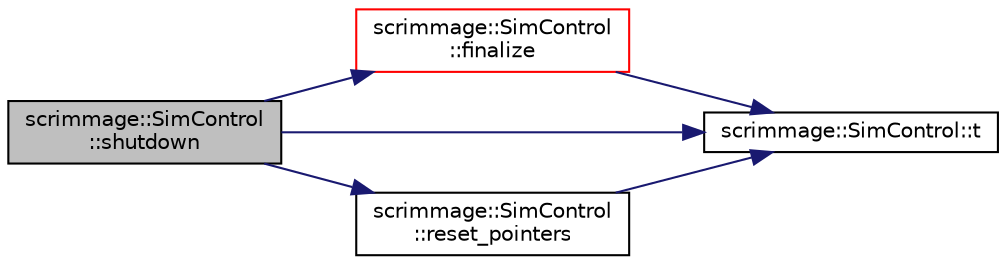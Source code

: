 digraph "scrimmage::SimControl::shutdown"
{
 // LATEX_PDF_SIZE
  edge [fontname="Helvetica",fontsize="10",labelfontname="Helvetica",labelfontsize="10"];
  node [fontname="Helvetica",fontsize="10",shape=record];
  rankdir="LR";
  Node1 [label="scrimmage::SimControl\l::shutdown",height=0.2,width=0.4,color="black", fillcolor="grey75", style="filled", fontcolor="black",tooltip="Finalizes the simulation, closes logs, closes plugins."];
  Node1 -> Node2 [color="midnightblue",fontsize="10",style="solid",fontname="Helvetica"];
  Node2 [label="scrimmage::SimControl\l::finalize",height=0.2,width=0.4,color="red", fillcolor="white", style="filled",URL="$classscrimmage_1_1SimControl.html#ad48792613c02c6f23681810aa50a48d1",tooltip=" "];
  Node2 -> Node8 [color="midnightblue",fontsize="10",style="solid",fontname="Helvetica"];
  Node8 [label="scrimmage::SimControl::t",height=0.2,width=0.4,color="black", fillcolor="white", style="filled",URL="$classscrimmage_1_1SimControl.html#ad7ae322051c629849af68538bf8a45f2",tooltip="Get the current simulation time."];
  Node1 -> Node21 [color="midnightblue",fontsize="10",style="solid",fontname="Helvetica"];
  Node21 [label="scrimmage::SimControl\l::reset_pointers",height=0.2,width=0.4,color="black", fillcolor="white", style="filled",URL="$classscrimmage_1_1SimControl.html#a044859c6f74d181cc82cb57533cef975",tooltip=" "];
  Node21 -> Node8 [color="midnightblue",fontsize="10",style="solid",fontname="Helvetica"];
  Node1 -> Node8 [color="midnightblue",fontsize="10",style="solid",fontname="Helvetica"];
}
